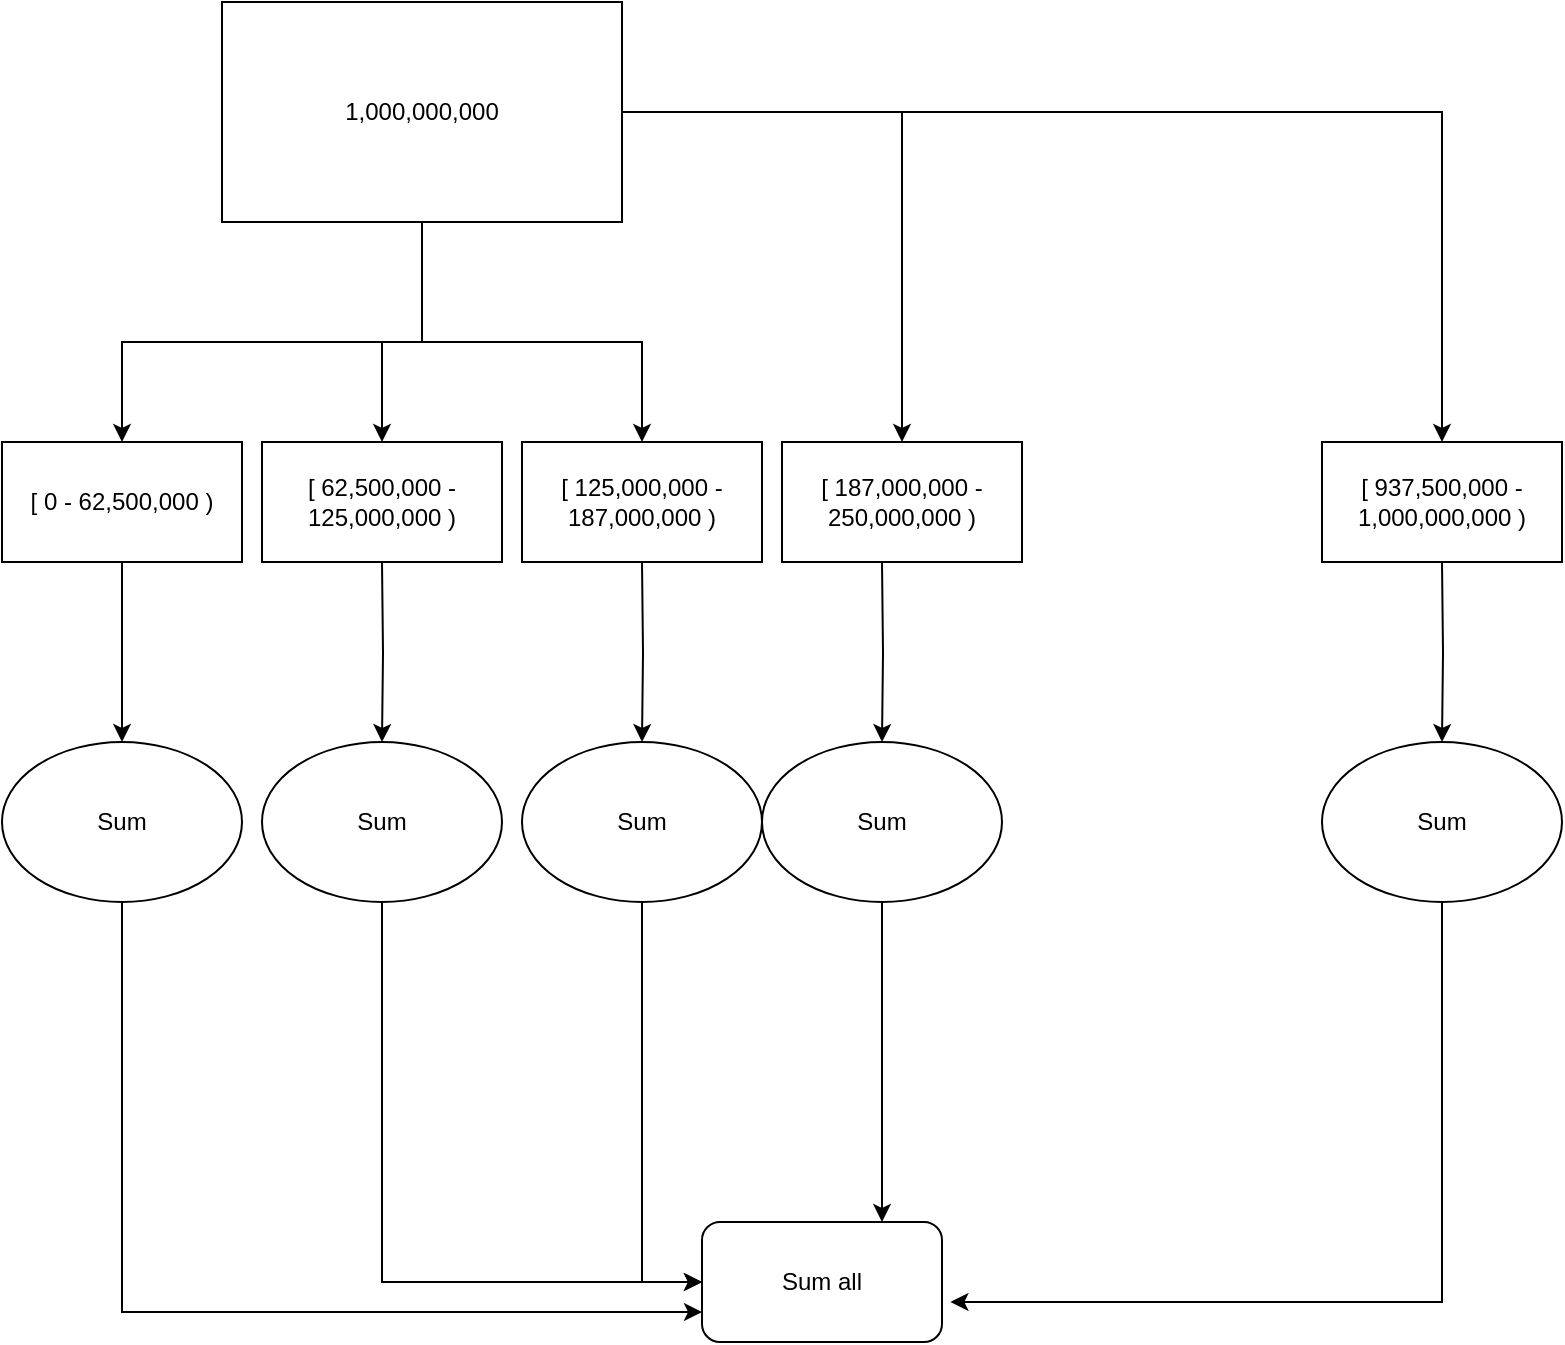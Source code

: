 <mxfile version="20.2.8" type="device"><diagram id="2yUnSSvVvZDZvV-SP0cz" name="Page-1"><mxGraphModel dx="1385" dy="643" grid="1" gridSize="10" guides="1" tooltips="1" connect="1" arrows="1" fold="1" page="1" pageScale="1" pageWidth="850" pageHeight="1100" math="0" shadow="0"><root><mxCell id="0"/><mxCell id="1" parent="0"/><mxCell id="Luci7foPcr6Z7Trqg1MO-3" style="edgeStyle=orthogonalEdgeStyle;rounded=0;orthogonalLoop=1;jettySize=auto;html=1;" edge="1" parent="1" source="Luci7foPcr6Z7Trqg1MO-1" target="Luci7foPcr6Z7Trqg1MO-8"><mxGeometry relative="1" as="geometry"><mxPoint x="190" y="250" as="targetPoint"/><Array as="points"><mxPoint x="220" y="200"/><mxPoint x="200" y="200"/></Array></mxGeometry></mxCell><mxCell id="Luci7foPcr6Z7Trqg1MO-4" style="edgeStyle=orthogonalEdgeStyle;rounded=0;orthogonalLoop=1;jettySize=auto;html=1;" edge="1" parent="1" source="Luci7foPcr6Z7Trqg1MO-1" target="Luci7foPcr6Z7Trqg1MO-7"><mxGeometry relative="1" as="geometry"><mxPoint x="70" y="250" as="targetPoint"/><Array as="points"><mxPoint x="220" y="200"/><mxPoint x="70" y="200"/></Array></mxGeometry></mxCell><mxCell id="Luci7foPcr6Z7Trqg1MO-5" style="edgeStyle=orthogonalEdgeStyle;rounded=0;orthogonalLoop=1;jettySize=auto;html=1;" edge="1" parent="1" source="Luci7foPcr6Z7Trqg1MO-1" target="Luci7foPcr6Z7Trqg1MO-6"><mxGeometry relative="1" as="geometry"><mxPoint x="240" y="250" as="targetPoint"/><Array as="points"><mxPoint x="220" y="200"/><mxPoint x="330" y="200"/></Array></mxGeometry></mxCell><mxCell id="Luci7foPcr6Z7Trqg1MO-9" style="edgeStyle=orthogonalEdgeStyle;rounded=0;orthogonalLoop=1;jettySize=auto;html=1;" edge="1" parent="1" source="Luci7foPcr6Z7Trqg1MO-1" target="Luci7foPcr6Z7Trqg1MO-10"><mxGeometry relative="1" as="geometry"><mxPoint x="440" y="250" as="targetPoint"/></mxGeometry></mxCell><mxCell id="Luci7foPcr6Z7Trqg1MO-13" style="edgeStyle=orthogonalEdgeStyle;rounded=0;orthogonalLoop=1;jettySize=auto;html=1;" edge="1" parent="1" source="Luci7foPcr6Z7Trqg1MO-1" target="Luci7foPcr6Z7Trqg1MO-14"><mxGeometry relative="1" as="geometry"><mxPoint x="730" y="250" as="targetPoint"/></mxGeometry></mxCell><mxCell id="Luci7foPcr6Z7Trqg1MO-1" value="1,000,000,000" style="rounded=0;whiteSpace=wrap;html=1;" vertex="1" parent="1"><mxGeometry x="120" y="30" width="200" height="110" as="geometry"/></mxCell><mxCell id="Luci7foPcr6Z7Trqg1MO-6" value="[ 125,000,000 - 187,000,000 )" style="rounded=0;whiteSpace=wrap;html=1;" vertex="1" parent="1"><mxGeometry x="270" y="250" width="120" height="60" as="geometry"/></mxCell><mxCell id="Luci7foPcr6Z7Trqg1MO-15" style="edgeStyle=orthogonalEdgeStyle;rounded=0;orthogonalLoop=1;jettySize=auto;html=1;" edge="1" parent="1" source="Luci7foPcr6Z7Trqg1MO-7" target="Luci7foPcr6Z7Trqg1MO-16"><mxGeometry relative="1" as="geometry"><mxPoint x="70" y="440" as="targetPoint"/></mxGeometry></mxCell><mxCell id="Luci7foPcr6Z7Trqg1MO-7" value="[ 0 - 62,500,000 )" style="rounded=0;whiteSpace=wrap;html=1;" vertex="1" parent="1"><mxGeometry x="10" y="250" width="120" height="60" as="geometry"/></mxCell><mxCell id="Luci7foPcr6Z7Trqg1MO-8" value="[ 62,500,000 - 125,000,000 )" style="rounded=0;whiteSpace=wrap;html=1;" vertex="1" parent="1"><mxGeometry x="140" y="250" width="120" height="60" as="geometry"/></mxCell><mxCell id="Luci7foPcr6Z7Trqg1MO-10" value="[ 187,000,000 - 250,000,000 )" style="rounded=0;whiteSpace=wrap;html=1;" vertex="1" parent="1"><mxGeometry x="400" y="250" width="120" height="60" as="geometry"/></mxCell><mxCell id="Luci7foPcr6Z7Trqg1MO-14" value="[ 937,500,000 - 1,000,000,000 )" style="rounded=0;whiteSpace=wrap;html=1;" vertex="1" parent="1"><mxGeometry x="670" y="250" width="120" height="60" as="geometry"/></mxCell><mxCell id="Luci7foPcr6Z7Trqg1MO-26" style="edgeStyle=orthogonalEdgeStyle;rounded=0;orthogonalLoop=1;jettySize=auto;html=1;entryX=0;entryY=0.75;entryDx=0;entryDy=0;" edge="1" parent="1" source="Luci7foPcr6Z7Trqg1MO-16" target="Luci7foPcr6Z7Trqg1MO-25"><mxGeometry relative="1" as="geometry"><Array as="points"><mxPoint x="70" y="685"/></Array></mxGeometry></mxCell><mxCell id="Luci7foPcr6Z7Trqg1MO-16" value="Sum" style="ellipse;whiteSpace=wrap;html=1;" vertex="1" parent="1"><mxGeometry x="10" y="400" width="120" height="80" as="geometry"/></mxCell><mxCell id="Luci7foPcr6Z7Trqg1MO-17" style="edgeStyle=orthogonalEdgeStyle;rounded=0;orthogonalLoop=1;jettySize=auto;html=1;" edge="1" target="Luci7foPcr6Z7Trqg1MO-18" parent="1"><mxGeometry relative="1" as="geometry"><mxPoint x="200" y="440" as="targetPoint"/><mxPoint x="200" y="310" as="sourcePoint"/></mxGeometry></mxCell><mxCell id="Luci7foPcr6Z7Trqg1MO-27" style="edgeStyle=orthogonalEdgeStyle;rounded=0;orthogonalLoop=1;jettySize=auto;html=1;entryX=0;entryY=0.5;entryDx=0;entryDy=0;" edge="1" parent="1" source="Luci7foPcr6Z7Trqg1MO-18" target="Luci7foPcr6Z7Trqg1MO-25"><mxGeometry relative="1" as="geometry"><Array as="points"><mxPoint x="200" y="670"/></Array></mxGeometry></mxCell><mxCell id="Luci7foPcr6Z7Trqg1MO-18" value="Sum" style="ellipse;whiteSpace=wrap;html=1;" vertex="1" parent="1"><mxGeometry x="140" y="400" width="120" height="80" as="geometry"/></mxCell><mxCell id="Luci7foPcr6Z7Trqg1MO-19" style="edgeStyle=orthogonalEdgeStyle;rounded=0;orthogonalLoop=1;jettySize=auto;html=1;" edge="1" target="Luci7foPcr6Z7Trqg1MO-20" parent="1"><mxGeometry relative="1" as="geometry"><mxPoint x="330" y="440" as="targetPoint"/><mxPoint x="330" y="310" as="sourcePoint"/></mxGeometry></mxCell><mxCell id="Luci7foPcr6Z7Trqg1MO-28" style="edgeStyle=orthogonalEdgeStyle;rounded=0;orthogonalLoop=1;jettySize=auto;html=1;entryX=0;entryY=0.5;entryDx=0;entryDy=0;" edge="1" parent="1" source="Luci7foPcr6Z7Trqg1MO-20" target="Luci7foPcr6Z7Trqg1MO-25"><mxGeometry relative="1" as="geometry"/></mxCell><mxCell id="Luci7foPcr6Z7Trqg1MO-20" value="Sum" style="ellipse;whiteSpace=wrap;html=1;" vertex="1" parent="1"><mxGeometry x="270" y="400" width="120" height="80" as="geometry"/></mxCell><mxCell id="Luci7foPcr6Z7Trqg1MO-21" style="edgeStyle=orthogonalEdgeStyle;rounded=0;orthogonalLoop=1;jettySize=auto;html=1;" edge="1" target="Luci7foPcr6Z7Trqg1MO-22" parent="1"><mxGeometry relative="1" as="geometry"><mxPoint x="450" y="440" as="targetPoint"/><mxPoint x="450" y="310" as="sourcePoint"/></mxGeometry></mxCell><mxCell id="Luci7foPcr6Z7Trqg1MO-29" style="edgeStyle=orthogonalEdgeStyle;rounded=0;orthogonalLoop=1;jettySize=auto;html=1;entryX=0.75;entryY=0;entryDx=0;entryDy=0;" edge="1" parent="1" source="Luci7foPcr6Z7Trqg1MO-22" target="Luci7foPcr6Z7Trqg1MO-25"><mxGeometry relative="1" as="geometry"/></mxCell><mxCell id="Luci7foPcr6Z7Trqg1MO-22" value="Sum" style="ellipse;whiteSpace=wrap;html=1;" vertex="1" parent="1"><mxGeometry x="390" y="400" width="120" height="80" as="geometry"/></mxCell><mxCell id="Luci7foPcr6Z7Trqg1MO-23" style="edgeStyle=orthogonalEdgeStyle;rounded=0;orthogonalLoop=1;jettySize=auto;html=1;" edge="1" target="Luci7foPcr6Z7Trqg1MO-24" parent="1"><mxGeometry relative="1" as="geometry"><mxPoint x="730" y="440" as="targetPoint"/><mxPoint x="730" y="310" as="sourcePoint"/></mxGeometry></mxCell><mxCell id="Luci7foPcr6Z7Trqg1MO-30" style="edgeStyle=orthogonalEdgeStyle;rounded=0;orthogonalLoop=1;jettySize=auto;html=1;entryX=1.035;entryY=0.658;entryDx=0;entryDy=0;entryPerimeter=0;" edge="1" parent="1" source="Luci7foPcr6Z7Trqg1MO-24" target="Luci7foPcr6Z7Trqg1MO-25"><mxGeometry relative="1" as="geometry"><Array as="points"><mxPoint x="730" y="680"/><mxPoint x="484" y="680"/></Array></mxGeometry></mxCell><mxCell id="Luci7foPcr6Z7Trqg1MO-24" value="Sum" style="ellipse;whiteSpace=wrap;html=1;" vertex="1" parent="1"><mxGeometry x="670" y="400" width="120" height="80" as="geometry"/></mxCell><mxCell id="Luci7foPcr6Z7Trqg1MO-25" value="Sum all" style="rounded=1;whiteSpace=wrap;html=1;" vertex="1" parent="1"><mxGeometry x="360" y="640" width="120" height="60" as="geometry"/></mxCell></root></mxGraphModel></diagram></mxfile>